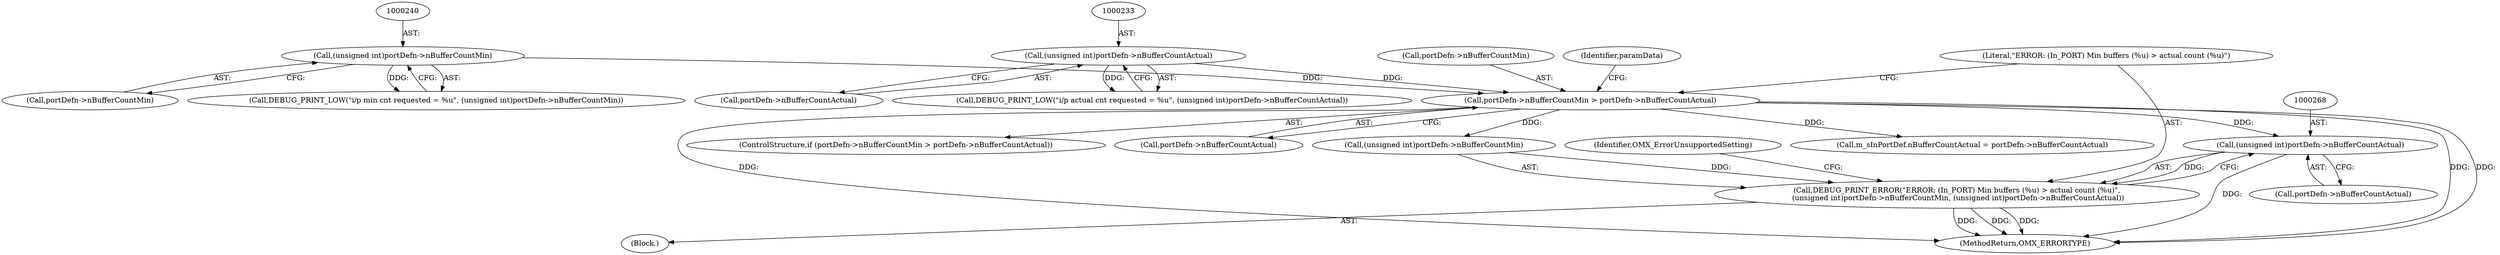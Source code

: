 digraph "0_Android_560ccdb509a7b86186fac0fce1b25bd9a3e6a6e8_7@pointer" {
"1000267" [label="(Call,(unsigned int)portDefn->nBufferCountActual)"];
"1000252" [label="(Call,portDefn->nBufferCountMin > portDefn->nBufferCountActual)"];
"1000239" [label="(Call,(unsigned int)portDefn->nBufferCountMin)"];
"1000232" [label="(Call,(unsigned int)portDefn->nBufferCountActual)"];
"1000260" [label="(Call,DEBUG_PRINT_ERROR(\"ERROR: (In_PORT) Min buffers (%u) > actual count (%u)\",\n (unsigned int)portDefn->nBufferCountMin, (unsigned int)portDefn->nBufferCountActual))"];
"1000239" [label="(Call,(unsigned int)portDefn->nBufferCountMin)"];
"1000251" [label="(ControlStructure,if (portDefn->nBufferCountMin > portDefn->nBufferCountActual))"];
"1000259" [label="(Block,)"];
"1000237" [label="(Call,DEBUG_PRINT_LOW(\"i/p min cnt requested = %u\", (unsigned int)portDefn->nBufferCountMin))"];
"1000261" [label="(Literal,\"ERROR: (In_PORT) Min buffers (%u) > actual count (%u)\")"];
"1000262" [label="(Call,(unsigned int)portDefn->nBufferCountMin)"];
"1000230" [label="(Call,DEBUG_PRINT_LOW(\"i/p actual cnt requested = %u\", (unsigned int)portDefn->nBufferCountActual))"];
"1000241" [label="(Call,portDefn->nBufferCountMin)"];
"1000232" [label="(Call,(unsigned int)portDefn->nBufferCountActual)"];
"1000267" [label="(Call,(unsigned int)portDefn->nBufferCountActual)"];
"1000253" [label="(Call,portDefn->nBufferCountMin)"];
"1000277" [label="(Identifier,paramData)"];
"1000256" [label="(Call,portDefn->nBufferCountActual)"];
"1000273" [label="(Identifier,OMX_ErrorUnsupportedSetting)"];
"1000269" [label="(Call,portDefn->nBufferCountActual)"];
"1000252" [label="(Call,portDefn->nBufferCountMin > portDefn->nBufferCountActual)"];
"1000390" [label="(Call,m_sInPortDef.nBufferCountActual = portDefn->nBufferCountActual)"];
"1000260" [label="(Call,DEBUG_PRINT_ERROR(\"ERROR: (In_PORT) Min buffers (%u) > actual count (%u)\",\n (unsigned int)portDefn->nBufferCountMin, (unsigned int)portDefn->nBufferCountActual))"];
"1000234" [label="(Call,portDefn->nBufferCountActual)"];
"1002913" [label="(MethodReturn,OMX_ERRORTYPE)"];
"1000267" -> "1000260"  [label="AST: "];
"1000267" -> "1000269"  [label="CFG: "];
"1000268" -> "1000267"  [label="AST: "];
"1000269" -> "1000267"  [label="AST: "];
"1000260" -> "1000267"  [label="CFG: "];
"1000267" -> "1002913"  [label="DDG: "];
"1000267" -> "1000260"  [label="DDG: "];
"1000252" -> "1000267"  [label="DDG: "];
"1000252" -> "1000251"  [label="AST: "];
"1000252" -> "1000256"  [label="CFG: "];
"1000253" -> "1000252"  [label="AST: "];
"1000256" -> "1000252"  [label="AST: "];
"1000261" -> "1000252"  [label="CFG: "];
"1000277" -> "1000252"  [label="CFG: "];
"1000252" -> "1002913"  [label="DDG: "];
"1000252" -> "1002913"  [label="DDG: "];
"1000252" -> "1002913"  [label="DDG: "];
"1000239" -> "1000252"  [label="DDG: "];
"1000232" -> "1000252"  [label="DDG: "];
"1000252" -> "1000262"  [label="DDG: "];
"1000252" -> "1000390"  [label="DDG: "];
"1000239" -> "1000237"  [label="AST: "];
"1000239" -> "1000241"  [label="CFG: "];
"1000240" -> "1000239"  [label="AST: "];
"1000241" -> "1000239"  [label="AST: "];
"1000237" -> "1000239"  [label="CFG: "];
"1000239" -> "1000237"  [label="DDG: "];
"1000232" -> "1000230"  [label="AST: "];
"1000232" -> "1000234"  [label="CFG: "];
"1000233" -> "1000232"  [label="AST: "];
"1000234" -> "1000232"  [label="AST: "];
"1000230" -> "1000232"  [label="CFG: "];
"1000232" -> "1000230"  [label="DDG: "];
"1000260" -> "1000259"  [label="AST: "];
"1000261" -> "1000260"  [label="AST: "];
"1000262" -> "1000260"  [label="AST: "];
"1000273" -> "1000260"  [label="CFG: "];
"1000260" -> "1002913"  [label="DDG: "];
"1000260" -> "1002913"  [label="DDG: "];
"1000260" -> "1002913"  [label="DDG: "];
"1000262" -> "1000260"  [label="DDG: "];
}
